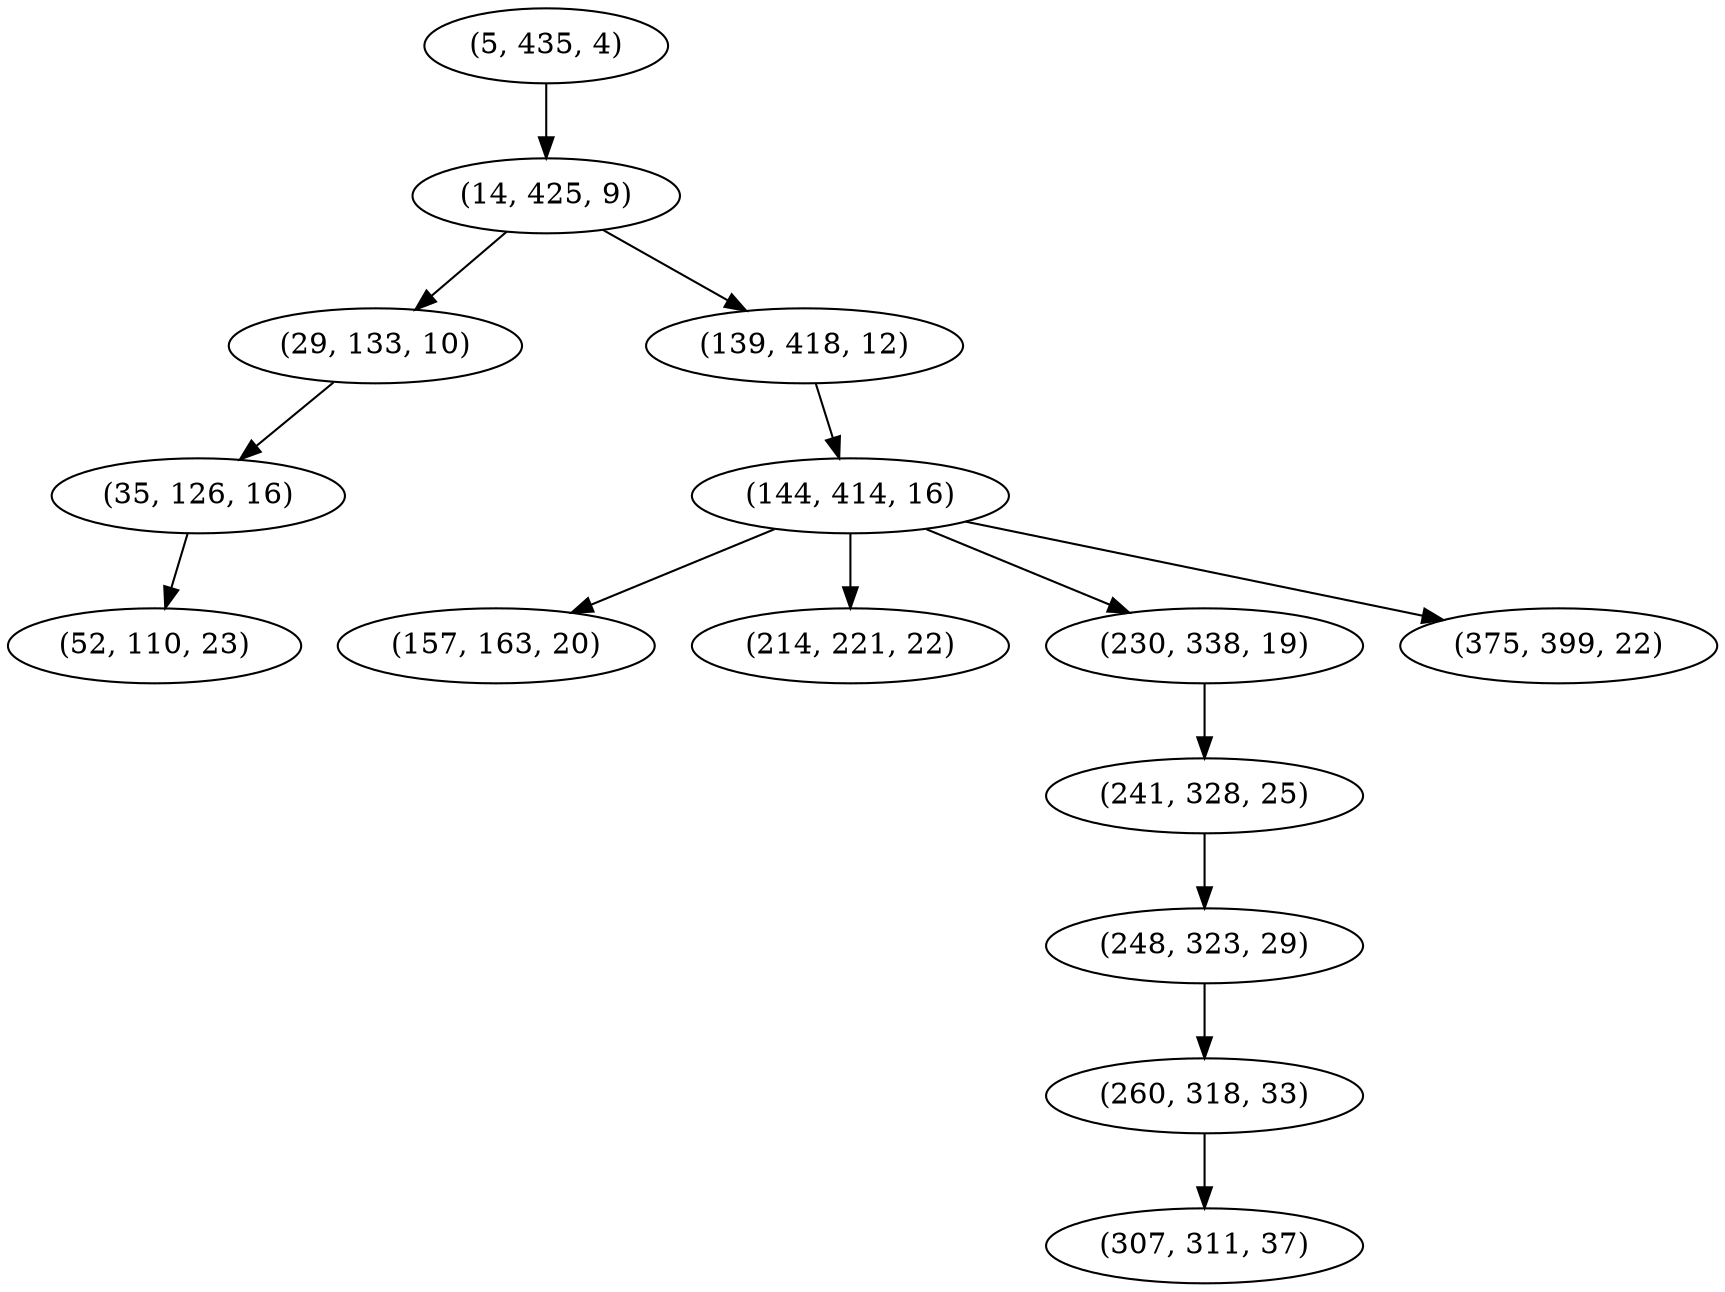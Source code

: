 digraph tree {
    "(5, 435, 4)";
    "(14, 425, 9)";
    "(29, 133, 10)";
    "(35, 126, 16)";
    "(52, 110, 23)";
    "(139, 418, 12)";
    "(144, 414, 16)";
    "(157, 163, 20)";
    "(214, 221, 22)";
    "(230, 338, 19)";
    "(241, 328, 25)";
    "(248, 323, 29)";
    "(260, 318, 33)";
    "(307, 311, 37)";
    "(375, 399, 22)";
    "(5, 435, 4)" -> "(14, 425, 9)";
    "(14, 425, 9)" -> "(29, 133, 10)";
    "(14, 425, 9)" -> "(139, 418, 12)";
    "(29, 133, 10)" -> "(35, 126, 16)";
    "(35, 126, 16)" -> "(52, 110, 23)";
    "(139, 418, 12)" -> "(144, 414, 16)";
    "(144, 414, 16)" -> "(157, 163, 20)";
    "(144, 414, 16)" -> "(214, 221, 22)";
    "(144, 414, 16)" -> "(230, 338, 19)";
    "(144, 414, 16)" -> "(375, 399, 22)";
    "(230, 338, 19)" -> "(241, 328, 25)";
    "(241, 328, 25)" -> "(248, 323, 29)";
    "(248, 323, 29)" -> "(260, 318, 33)";
    "(260, 318, 33)" -> "(307, 311, 37)";
}
